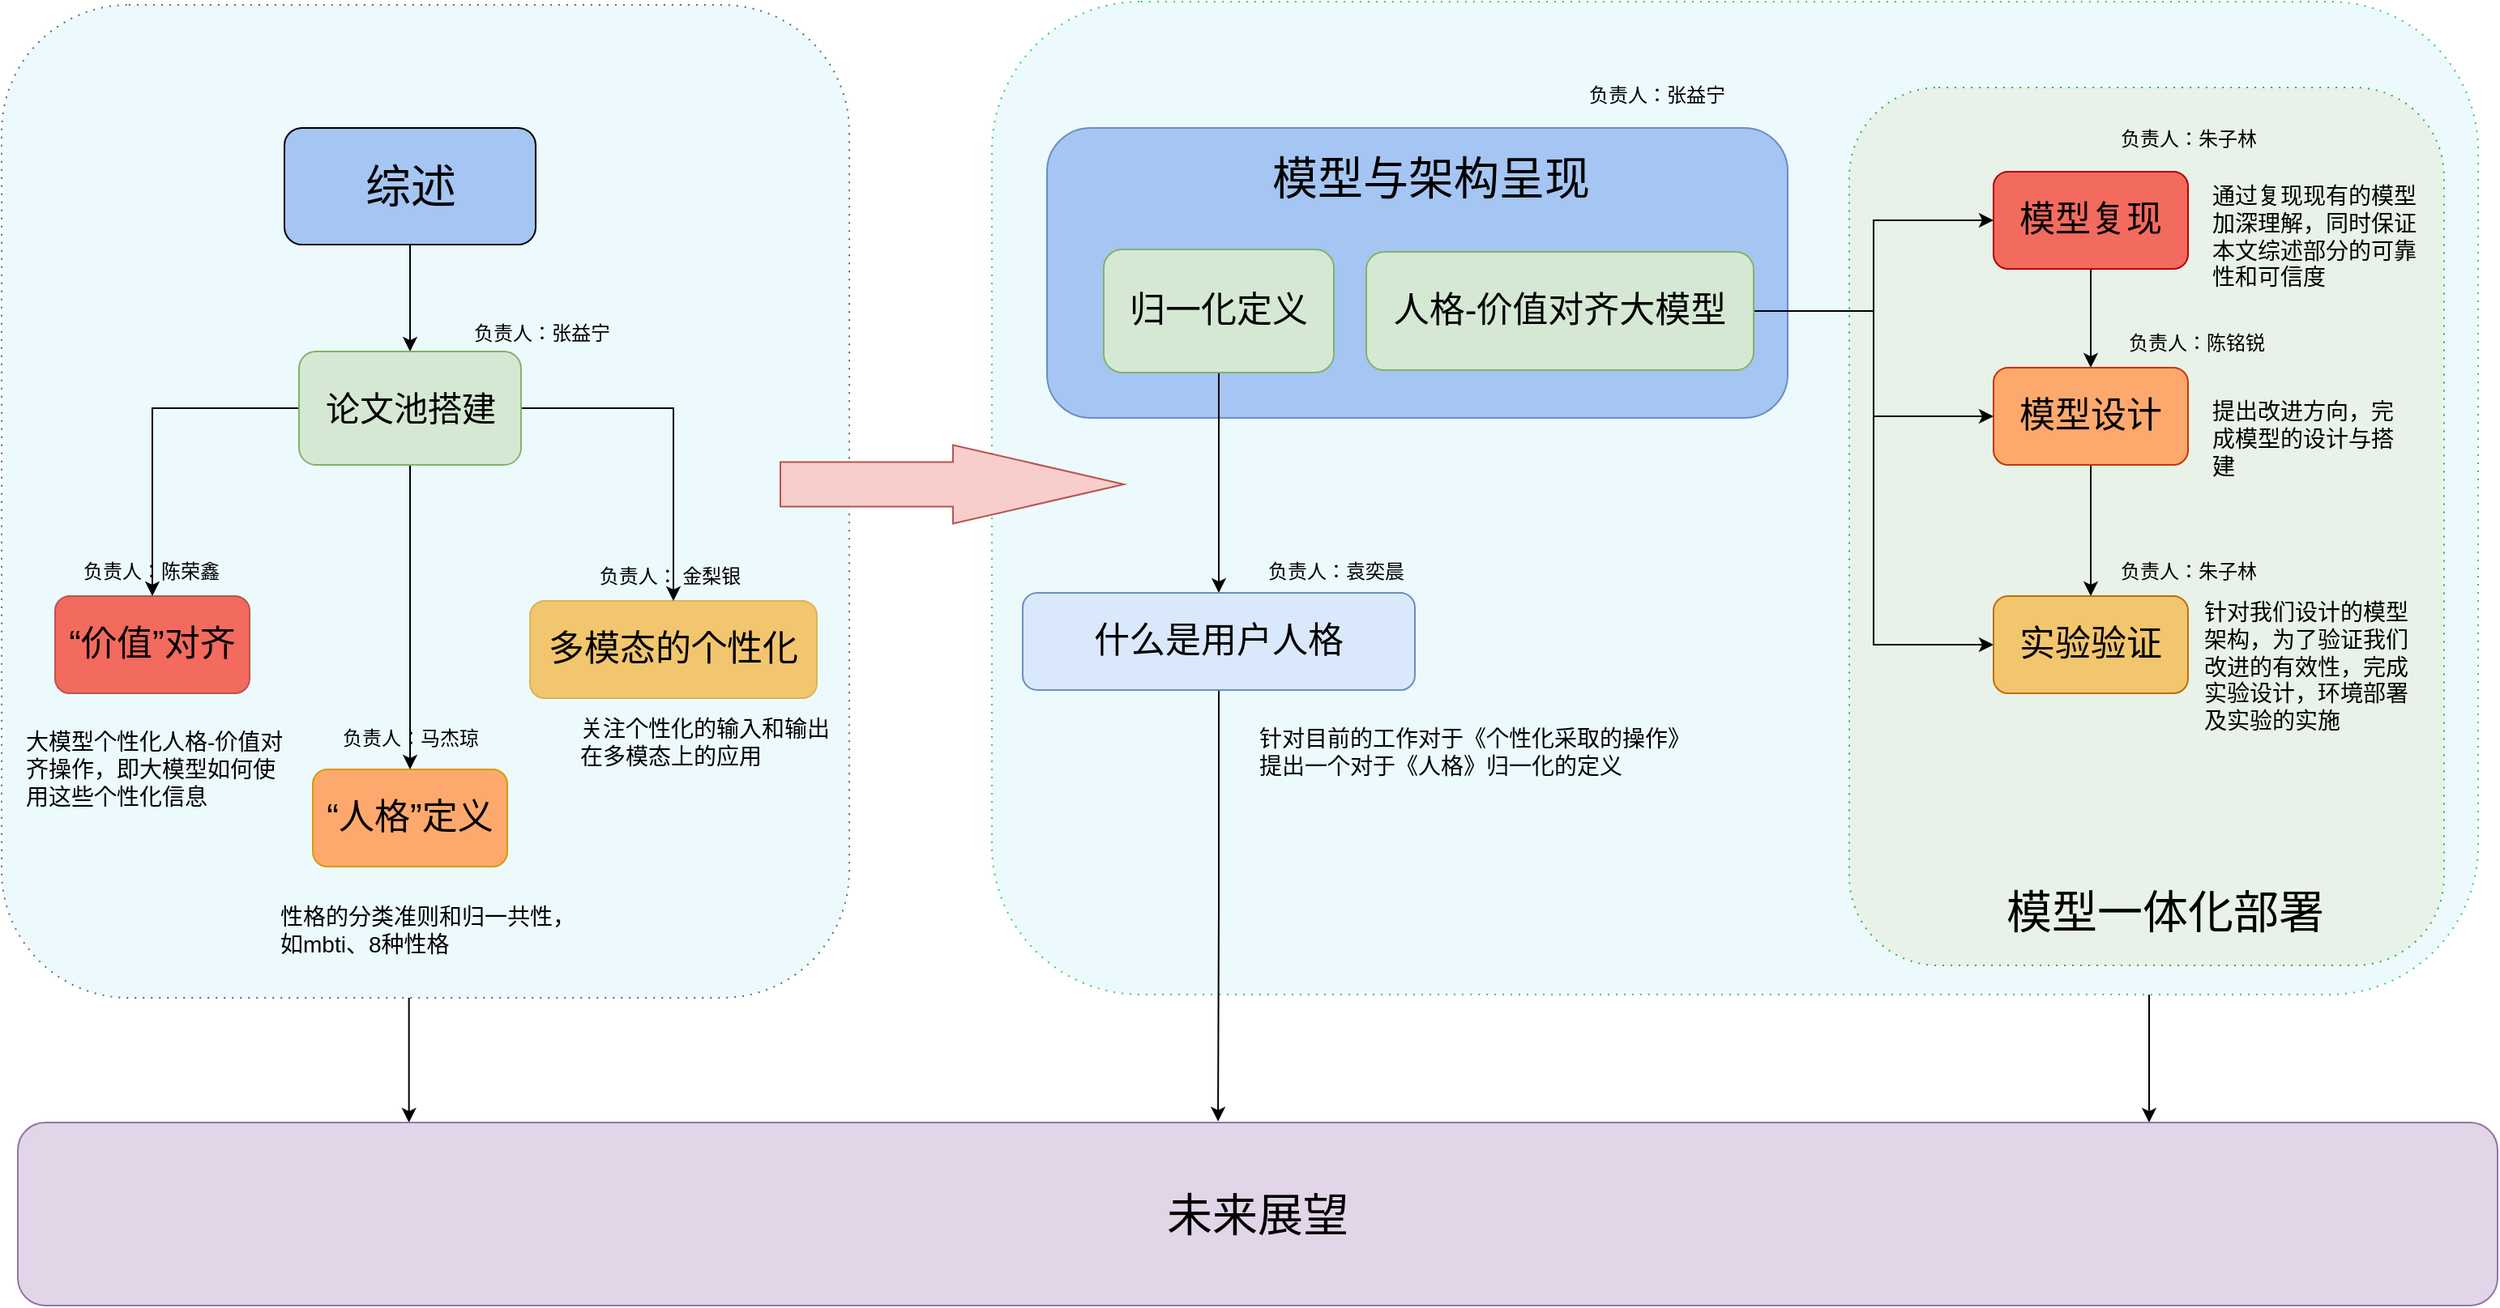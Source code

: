 <mxfile version="24.8.3">
  <diagram name="第 1 页" id="jlVK5qfQyr_egqlrKWcN">
    <mxGraphModel dx="2102" dy="1260" grid="0" gridSize="10" guides="1" tooltips="1" connect="1" arrows="1" fold="1" page="1" pageScale="1" pageWidth="3300" pageHeight="4681" math="0" shadow="0">
      <root>
        <mxCell id="0" />
        <mxCell id="1" parent="0" />
        <mxCell id="zi_qYHICloUAAaSEH5PY-11" value="" style="endArrow=classic;html=1;rounded=0;entryX=0.485;entryY=0.003;entryDx=0;entryDy=0;entryPerimeter=0;" edge="1" parent="1">
          <mxGeometry width="50" height="50" relative="1" as="geometry">
            <mxPoint x="1559" y="1006" as="sourcePoint" />
            <mxPoint x="1559" y="1271" as="targetPoint" />
          </mxGeometry>
        </mxCell>
        <mxCell id="zi_qYHICloUAAaSEH5PY-9" value="" style="endArrow=classic;html=1;rounded=0;" edge="1" parent="1">
          <mxGeometry width="50" height="50" relative="1" as="geometry">
            <mxPoint x="485.33" y="1036" as="sourcePoint" />
            <mxPoint x="485.33" y="1271" as="targetPoint" />
          </mxGeometry>
        </mxCell>
        <mxCell id="gydbtc8NzU2zJaDU4UvF-22" value="" style="rounded=1;whiteSpace=wrap;html=1;dashed=1;dashPattern=1 4;strokeColor=#31CE6B;fillColor=#ECFAFE;" parent="1" vertex="1">
          <mxGeometry x="845" y="579" width="917" height="613" as="geometry" />
        </mxCell>
        <mxCell id="gydbtc8NzU2zJaDU4UvF-52" value="" style="rounded=1;whiteSpace=wrap;html=1;dashed=1;dashPattern=1 4;strokeColor=#666666;fillColor=#ECFAFE;fontColor=#333333;" parent="1" vertex="1">
          <mxGeometry x="234" y="581" width="523" height="613" as="geometry" />
        </mxCell>
        <mxCell id="gydbtc8NzU2zJaDU4UvF-15" value="" style="rounded=1;whiteSpace=wrap;html=1;fillColor=#A5C5F3;strokeColor=#6c8ebf;" parent="1" vertex="1">
          <mxGeometry x="879" y="657" width="457" height="179" as="geometry" />
        </mxCell>
        <mxCell id="gydbtc8NzU2zJaDU4UvF-33" style="edgeStyle=orthogonalEdgeStyle;rounded=0;orthogonalLoop=1;jettySize=auto;html=1;entryX=0.5;entryY=0;entryDx=0;entryDy=0;" parent="1" source="gydbtc8NzU2zJaDU4UvF-1" target="gydbtc8NzU2zJaDU4UvF-21" edge="1">
          <mxGeometry relative="1" as="geometry" />
        </mxCell>
        <mxCell id="gydbtc8NzU2zJaDU4UvF-1" value="&lt;font style=&quot;font-size: 22px;&quot;&gt;归一化定义&lt;/font&gt;" style="rounded=1;whiteSpace=wrap;html=1;fillColor=#d5e8d4;strokeColor=#82b366;" parent="1" vertex="1">
          <mxGeometry x="914" y="732" width="142" height="76" as="geometry" />
        </mxCell>
        <mxCell id="gydbtc8NzU2zJaDU4UvF-57" value="" style="rounded=1;whiteSpace=wrap;html=1;dashed=1;dashPattern=1 4;fillColor=#e8f2e8;strokeColor=#24B33C;" parent="1" vertex="1">
          <mxGeometry x="1374" y="632" width="367" height="542" as="geometry" />
        </mxCell>
        <mxCell id="gydbtc8NzU2zJaDU4UvF-62" style="edgeStyle=orthogonalEdgeStyle;rounded=0;orthogonalLoop=1;jettySize=auto;html=1;" parent="1" source="gydbtc8NzU2zJaDU4UvF-2" target="gydbtc8NzU2zJaDU4UvF-16" edge="1">
          <mxGeometry relative="1" as="geometry" />
        </mxCell>
        <mxCell id="gydbtc8NzU2zJaDU4UvF-63" style="edgeStyle=orthogonalEdgeStyle;rounded=0;orthogonalLoop=1;jettySize=auto;html=1;entryX=0;entryY=0.5;entryDx=0;entryDy=0;" parent="1" source="gydbtc8NzU2zJaDU4UvF-2" target="gydbtc8NzU2zJaDU4UvF-17" edge="1">
          <mxGeometry relative="1" as="geometry" />
        </mxCell>
        <mxCell id="gydbtc8NzU2zJaDU4UvF-66" style="edgeStyle=orthogonalEdgeStyle;rounded=0;orthogonalLoop=1;jettySize=auto;html=1;entryX=0;entryY=0.5;entryDx=0;entryDy=0;" parent="1" source="gydbtc8NzU2zJaDU4UvF-2" target="gydbtc8NzU2zJaDU4UvF-19" edge="1">
          <mxGeometry relative="1" as="geometry" />
        </mxCell>
        <mxCell id="gydbtc8NzU2zJaDU4UvF-2" value="&lt;font style=&quot;font-size: 22px;&quot;&gt;人格-价值对齐大模型&lt;/font&gt;" style="rounded=1;whiteSpace=wrap;html=1;fillColor=#d5e8d4;strokeColor=#82b366;" parent="1" vertex="1">
          <mxGeometry x="1076" y="733.5" width="239" height="73" as="geometry" />
        </mxCell>
        <mxCell id="gydbtc8NzU2zJaDU4UvF-47" style="edgeStyle=orthogonalEdgeStyle;rounded=0;orthogonalLoop=1;jettySize=auto;html=1;entryX=0.5;entryY=0;entryDx=0;entryDy=0;" parent="1" source="gydbtc8NzU2zJaDU4UvF-3" target="gydbtc8NzU2zJaDU4UvF-13" edge="1">
          <mxGeometry relative="1" as="geometry" />
        </mxCell>
        <mxCell id="gydbtc8NzU2zJaDU4UvF-3" value="&lt;font style=&quot;font-size: 28px;&quot;&gt;综述&lt;/font&gt;" style="rounded=1;whiteSpace=wrap;html=1;fillColor=#A5C5F3;" parent="1" vertex="1">
          <mxGeometry x="408.5" y="657" width="155" height="72" as="geometry" />
        </mxCell>
        <mxCell id="gydbtc8NzU2zJaDU4UvF-7" value="&lt;font style=&quot;font-size: 22px;&quot;&gt;“人格”定义&lt;/font&gt;" style="rounded=1;whiteSpace=wrap;html=1;fillColor=#FDA96D;strokeColor=#d79b00;" parent="1" vertex="1">
          <mxGeometry x="426" y="1053" width="120" height="60" as="geometry" />
        </mxCell>
        <mxCell id="gydbtc8NzU2zJaDU4UvF-8" value="性格的分类准则和归一共性，如mbti、8种性格" style="text;whiteSpace=wrap;fontSize=14;" parent="1" vertex="1">
          <mxGeometry x="404" y="1129" width="197" height="36" as="geometry" />
        </mxCell>
        <mxCell id="gydbtc8NzU2zJaDU4UvF-9" value="大模型个性化人格-价值对齐操作，即大模型如何使用这些个性化信息" style="text;whiteSpace=wrap;fontSize=14;" parent="1" vertex="1">
          <mxGeometry x="246.5" y="1021" width="161" height="36" as="geometry" />
        </mxCell>
        <mxCell id="gydbtc8NzU2zJaDU4UvF-10" value="&lt;font style=&quot;font-size: 22px;&quot;&gt;“价值”对齐&lt;/font&gt;" style="rounded=1;whiteSpace=wrap;html=1;fillColor=#F36A5E;strokeColor=#b85450;" parent="1" vertex="1">
          <mxGeometry x="267" y="946" width="120" height="60" as="geometry" />
        </mxCell>
        <mxCell id="gydbtc8NzU2zJaDU4UvF-11" value="&lt;font style=&quot;font-size: 22px;&quot;&gt;多模态的个性化&lt;/font&gt;" style="rounded=1;whiteSpace=wrap;html=1;fillColor=#F2C66E;strokeColor=#d6b656;" parent="1" vertex="1">
          <mxGeometry x="560" y="949" width="177" height="60" as="geometry" />
        </mxCell>
        <mxCell id="gydbtc8NzU2zJaDU4UvF-12" value="关注个性化的输入和输出在多模态上的应用" style="text;whiteSpace=wrap;fontSize=14;" parent="1" vertex="1">
          <mxGeometry x="589" y="1013" width="159" height="36" as="geometry" />
        </mxCell>
        <mxCell id="gydbtc8NzU2zJaDU4UvF-48" style="edgeStyle=orthogonalEdgeStyle;rounded=0;orthogonalLoop=1;jettySize=auto;html=1;entryX=0.5;entryY=0;entryDx=0;entryDy=0;" parent="1" source="gydbtc8NzU2zJaDU4UvF-13" target="gydbtc8NzU2zJaDU4UvF-10" edge="1">
          <mxGeometry relative="1" as="geometry" />
        </mxCell>
        <mxCell id="gydbtc8NzU2zJaDU4UvF-49" style="edgeStyle=orthogonalEdgeStyle;rounded=0;orthogonalLoop=1;jettySize=auto;html=1;" parent="1" source="gydbtc8NzU2zJaDU4UvF-13" target="gydbtc8NzU2zJaDU4UvF-7" edge="1">
          <mxGeometry relative="1" as="geometry" />
        </mxCell>
        <mxCell id="gydbtc8NzU2zJaDU4UvF-50" style="edgeStyle=orthogonalEdgeStyle;rounded=0;orthogonalLoop=1;jettySize=auto;html=1;" parent="1" source="gydbtc8NzU2zJaDU4UvF-13" target="gydbtc8NzU2zJaDU4UvF-11" edge="1">
          <mxGeometry relative="1" as="geometry" />
        </mxCell>
        <mxCell id="gydbtc8NzU2zJaDU4UvF-13" value="&lt;font style=&quot;font-size: 21px;&quot;&gt;论文池搭建&lt;/font&gt;" style="rounded=1;whiteSpace=wrap;html=1;fillColor=#d5e8d4;strokeColor=#82b366;" parent="1" vertex="1">
          <mxGeometry x="417.5" y="795" width="137" height="70" as="geometry" />
        </mxCell>
        <mxCell id="gydbtc8NzU2zJaDU4UvF-24" style="edgeStyle=orthogonalEdgeStyle;rounded=0;orthogonalLoop=1;jettySize=auto;html=1;" parent="1" source="gydbtc8NzU2zJaDU4UvF-16" target="gydbtc8NzU2zJaDU4UvF-17" edge="1">
          <mxGeometry relative="1" as="geometry" />
        </mxCell>
        <mxCell id="gydbtc8NzU2zJaDU4UvF-16" value="&lt;font color=&quot;#000000&quot; style=&quot;font-size: 22px;&quot;&gt;模型复现&lt;/font&gt;" style="rounded=1;whiteSpace=wrap;html=1;fillColor=#F36A5E;fontColor=#ffffff;strokeColor=#B20000;" parent="1" vertex="1">
          <mxGeometry x="1463" y="684" width="120" height="60" as="geometry" />
        </mxCell>
        <mxCell id="gydbtc8NzU2zJaDU4UvF-25" style="edgeStyle=orthogonalEdgeStyle;rounded=0;orthogonalLoop=1;jettySize=auto;html=1;" parent="1" source="gydbtc8NzU2zJaDU4UvF-17" target="gydbtc8NzU2zJaDU4UvF-19" edge="1">
          <mxGeometry relative="1" as="geometry" />
        </mxCell>
        <mxCell id="gydbtc8NzU2zJaDU4UvF-17" value="&lt;font style=&quot;font-size: 22px;&quot;&gt;模型设计&lt;/font&gt;" style="rounded=1;whiteSpace=wrap;html=1;fillColor=#FDA96D;fontColor=#000000;strokeColor=#C73500;" parent="1" vertex="1">
          <mxGeometry x="1463" y="805" width="120" height="60" as="geometry" />
        </mxCell>
        <mxCell id="gydbtc8NzU2zJaDU4UvF-19" value="&lt;font style=&quot;font-size: 22px;&quot;&gt;实验验证&lt;/font&gt;" style="rounded=1;whiteSpace=wrap;html=1;fillColor=#F2C66E;fontColor=#000000;strokeColor=#BD7000;" parent="1" vertex="1">
          <mxGeometry x="1463" y="946" width="120" height="60" as="geometry" />
        </mxCell>
        <mxCell id="zi_qYHICloUAAaSEH5PY-13" style="edgeStyle=orthogonalEdgeStyle;rounded=0;orthogonalLoop=1;jettySize=auto;html=1;entryX=0.484;entryY=-0.006;entryDx=0;entryDy=0;entryPerimeter=0;" edge="1" parent="1" source="gydbtc8NzU2zJaDU4UvF-21" target="gydbtc8NzU2zJaDU4UvF-29">
          <mxGeometry relative="1" as="geometry">
            <Array as="points" />
          </mxGeometry>
        </mxCell>
        <mxCell id="gydbtc8NzU2zJaDU4UvF-21" value="&lt;font style=&quot;font-size: 22px;&quot;&gt;什么是用户人格&lt;/font&gt;" style="rounded=1;whiteSpace=wrap;html=1;fillColor=#dae8fc;strokeColor=#6c8ebf;" parent="1" vertex="1">
          <mxGeometry x="864" y="944" width="242" height="60" as="geometry" />
        </mxCell>
        <mxCell id="gydbtc8NzU2zJaDU4UvF-27" value="" style="shape=flexArrow;endArrow=classic;html=1;rounded=0;width=27.5;endSize=34.833;fillColor=#f8cecc;strokeColor=#b85450;" parent="1" edge="1">
          <mxGeometry width="50" height="50" relative="1" as="geometry">
            <mxPoint x="714" y="877" as="sourcePoint" />
            <mxPoint x="927" y="877" as="targetPoint" />
          </mxGeometry>
        </mxCell>
        <mxCell id="gydbtc8NzU2zJaDU4UvF-28" value="&lt;font style=&quot;font-size: 28px;&quot;&gt;模型与架构呈现&lt;/font&gt;" style="text;html=1;align=center;verticalAlign=middle;whiteSpace=wrap;rounded=0;" parent="1" vertex="1">
          <mxGeometry x="1005" y="673" width="222" height="30" as="geometry" />
        </mxCell>
        <mxCell id="gydbtc8NzU2zJaDU4UvF-29" value="&lt;font style=&quot;font-size: 28px;&quot;&gt;未来展望&lt;/font&gt;" style="rounded=1;whiteSpace=wrap;html=1;fillColor=#e1d5e7;strokeColor=#9673a6;" parent="1" vertex="1">
          <mxGeometry x="244" y="1271" width="1530" height="113" as="geometry" />
        </mxCell>
        <mxCell id="gydbtc8NzU2zJaDU4UvF-36" value="负责人：朱子林" style="text;html=1;align=center;verticalAlign=middle;whiteSpace=wrap;rounded=0;" parent="1" vertex="1">
          <mxGeometry x="1526" y="649" width="115" height="30" as="geometry" />
        </mxCell>
        <mxCell id="gydbtc8NzU2zJaDU4UvF-37" value="负责人：朱子林" style="text;html=1;align=center;verticalAlign=middle;whiteSpace=wrap;rounded=0;" parent="1" vertex="1">
          <mxGeometry x="1526" y="916" width="115" height="30" as="geometry" />
        </mxCell>
        <mxCell id="gydbtc8NzU2zJaDU4UvF-38" value="负责人：陈铭锐" style="text;html=1;align=center;verticalAlign=middle;whiteSpace=wrap;rounded=0;" parent="1" vertex="1">
          <mxGeometry x="1531" y="775" width="115" height="30" as="geometry" />
        </mxCell>
        <mxCell id="gydbtc8NzU2zJaDU4UvF-39" value="负责人：袁奕晨" style="text;html=1;align=center;verticalAlign=middle;whiteSpace=wrap;rounded=0;" parent="1" vertex="1">
          <mxGeometry x="1000" y="916" width="115" height="30" as="geometry" />
        </mxCell>
        <mxCell id="gydbtc8NzU2zJaDU4UvF-40" value="针对目前的工作对于《个性化采取的操作》&#xa;提出一个对于《人格》归一化的定义" style="text;whiteSpace=wrap;fontSize=14;" parent="1" vertex="1">
          <mxGeometry x="1008" y="1019" width="271" height="58" as="geometry" />
        </mxCell>
        <mxCell id="gydbtc8NzU2zJaDU4UvF-41" value="针对我们设计的模型架构，为了验证我们改进的有效性，完成实验设计，环境部署及实验的实施" style="text;whiteSpace=wrap;fontSize=14;" parent="1" vertex="1">
          <mxGeometry x="1591" y="941" width="128" height="36" as="geometry" />
        </mxCell>
        <mxCell id="gydbtc8NzU2zJaDU4UvF-42" value="提出改进方向，完成模型的设计与搭建" style="text;whiteSpace=wrap;fontSize=14;" parent="1" vertex="1">
          <mxGeometry x="1596" y="816.5" width="118" height="27" as="geometry" />
        </mxCell>
        <mxCell id="gydbtc8NzU2zJaDU4UvF-43" value="通过复现现有的模型加深理解，同时保证本文综述部分的可靠性和可信度" style="text;whiteSpace=wrap;fontSize=14;" parent="1" vertex="1">
          <mxGeometry x="1596" y="684" width="140" height="78" as="geometry" />
        </mxCell>
        <mxCell id="gydbtc8NzU2zJaDU4UvF-44" value="负责人：张益宁" style="text;html=1;align=center;verticalAlign=middle;whiteSpace=wrap;rounded=0;" parent="1" vertex="1">
          <mxGeometry x="510" y="769" width="115" height="30" as="geometry" />
        </mxCell>
        <mxCell id="gydbtc8NzU2zJaDU4UvF-45" value="负责人：张益宁" style="text;html=1;align=center;verticalAlign=middle;whiteSpace=wrap;rounded=0;" parent="1" vertex="1">
          <mxGeometry x="1197.5" y="622" width="115" height="30" as="geometry" />
        </mxCell>
        <mxCell id="gydbtc8NzU2zJaDU4UvF-54" value="负责人：陈荣鑫" style="text;html=1;align=center;verticalAlign=middle;whiteSpace=wrap;rounded=0;" parent="1" vertex="1">
          <mxGeometry x="269" y="916" width="115" height="30" as="geometry" />
        </mxCell>
        <mxCell id="gydbtc8NzU2zJaDU4UvF-55" value="负责人：马杰琼" style="text;html=1;align=center;verticalAlign=middle;whiteSpace=wrap;rounded=0;" parent="1" vertex="1">
          <mxGeometry x="428.5" y="1019" width="115" height="30" as="geometry" />
        </mxCell>
        <mxCell id="gydbtc8NzU2zJaDU4UvF-56" value="负责人：&lt;span style=&quot;background-color: initial;&quot;&gt;&amp;nbsp;&lt;/span&gt;&lt;span style=&quot;background-color: initial;&quot;&gt;金梨银&lt;/span&gt;" style="text;html=1;align=center;verticalAlign=middle;whiteSpace=wrap;rounded=0;" parent="1" vertex="1">
          <mxGeometry x="589" y="919" width="115" height="30" as="geometry" />
        </mxCell>
        <mxCell id="gydbtc8NzU2zJaDU4UvF-58" value="&lt;span style=&quot;font-size: 28px;&quot;&gt;模型一体化部署&lt;/span&gt;" style="text;html=1;align=center;verticalAlign=middle;whiteSpace=wrap;rounded=0;" parent="1" vertex="1">
          <mxGeometry x="1460" y="1126" width="218" height="30" as="geometry" />
        </mxCell>
      </root>
    </mxGraphModel>
  </diagram>
</mxfile>
